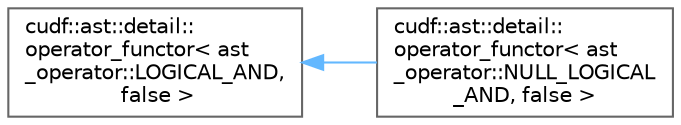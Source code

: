digraph "类继承关系图"
{
 // LATEX_PDF_SIZE
  bgcolor="transparent";
  edge [fontname=Helvetica,fontsize=10,labelfontname=Helvetica,labelfontsize=10];
  node [fontname=Helvetica,fontsize=10,shape=box,height=0.2,width=0.4];
  rankdir="LR";
  Node0 [id="Node000000",label="cudf::ast::detail::\loperator_functor\< ast\l_operator::LOGICAL_AND,\l false \>",height=0.2,width=0.4,color="grey40", fillcolor="white", style="filled",URL="$structcudf_1_1ast_1_1detail_1_1operator__functor_3_01ast__operator_1_1_l_o_g_i_c_a_l___a_n_d_00_01false_01_4.html",tooltip=" "];
  Node0 -> Node1 [id="edge87_Node000000_Node000001",dir="back",color="steelblue1",style="solid",tooltip=" "];
  Node1 [id="Node000001",label="cudf::ast::detail::\loperator_functor\< ast\l_operator::NULL_LOGICAL\l_AND, false \>",height=0.2,width=0.4,color="grey40", fillcolor="white", style="filled",URL="$structcudf_1_1ast_1_1detail_1_1operator__functor_3_01ast__operator_1_1_n_u_l_l___l_o_g_i_c_a_l___a_n_d_00_01false_01_4.html",tooltip=" "];
}
